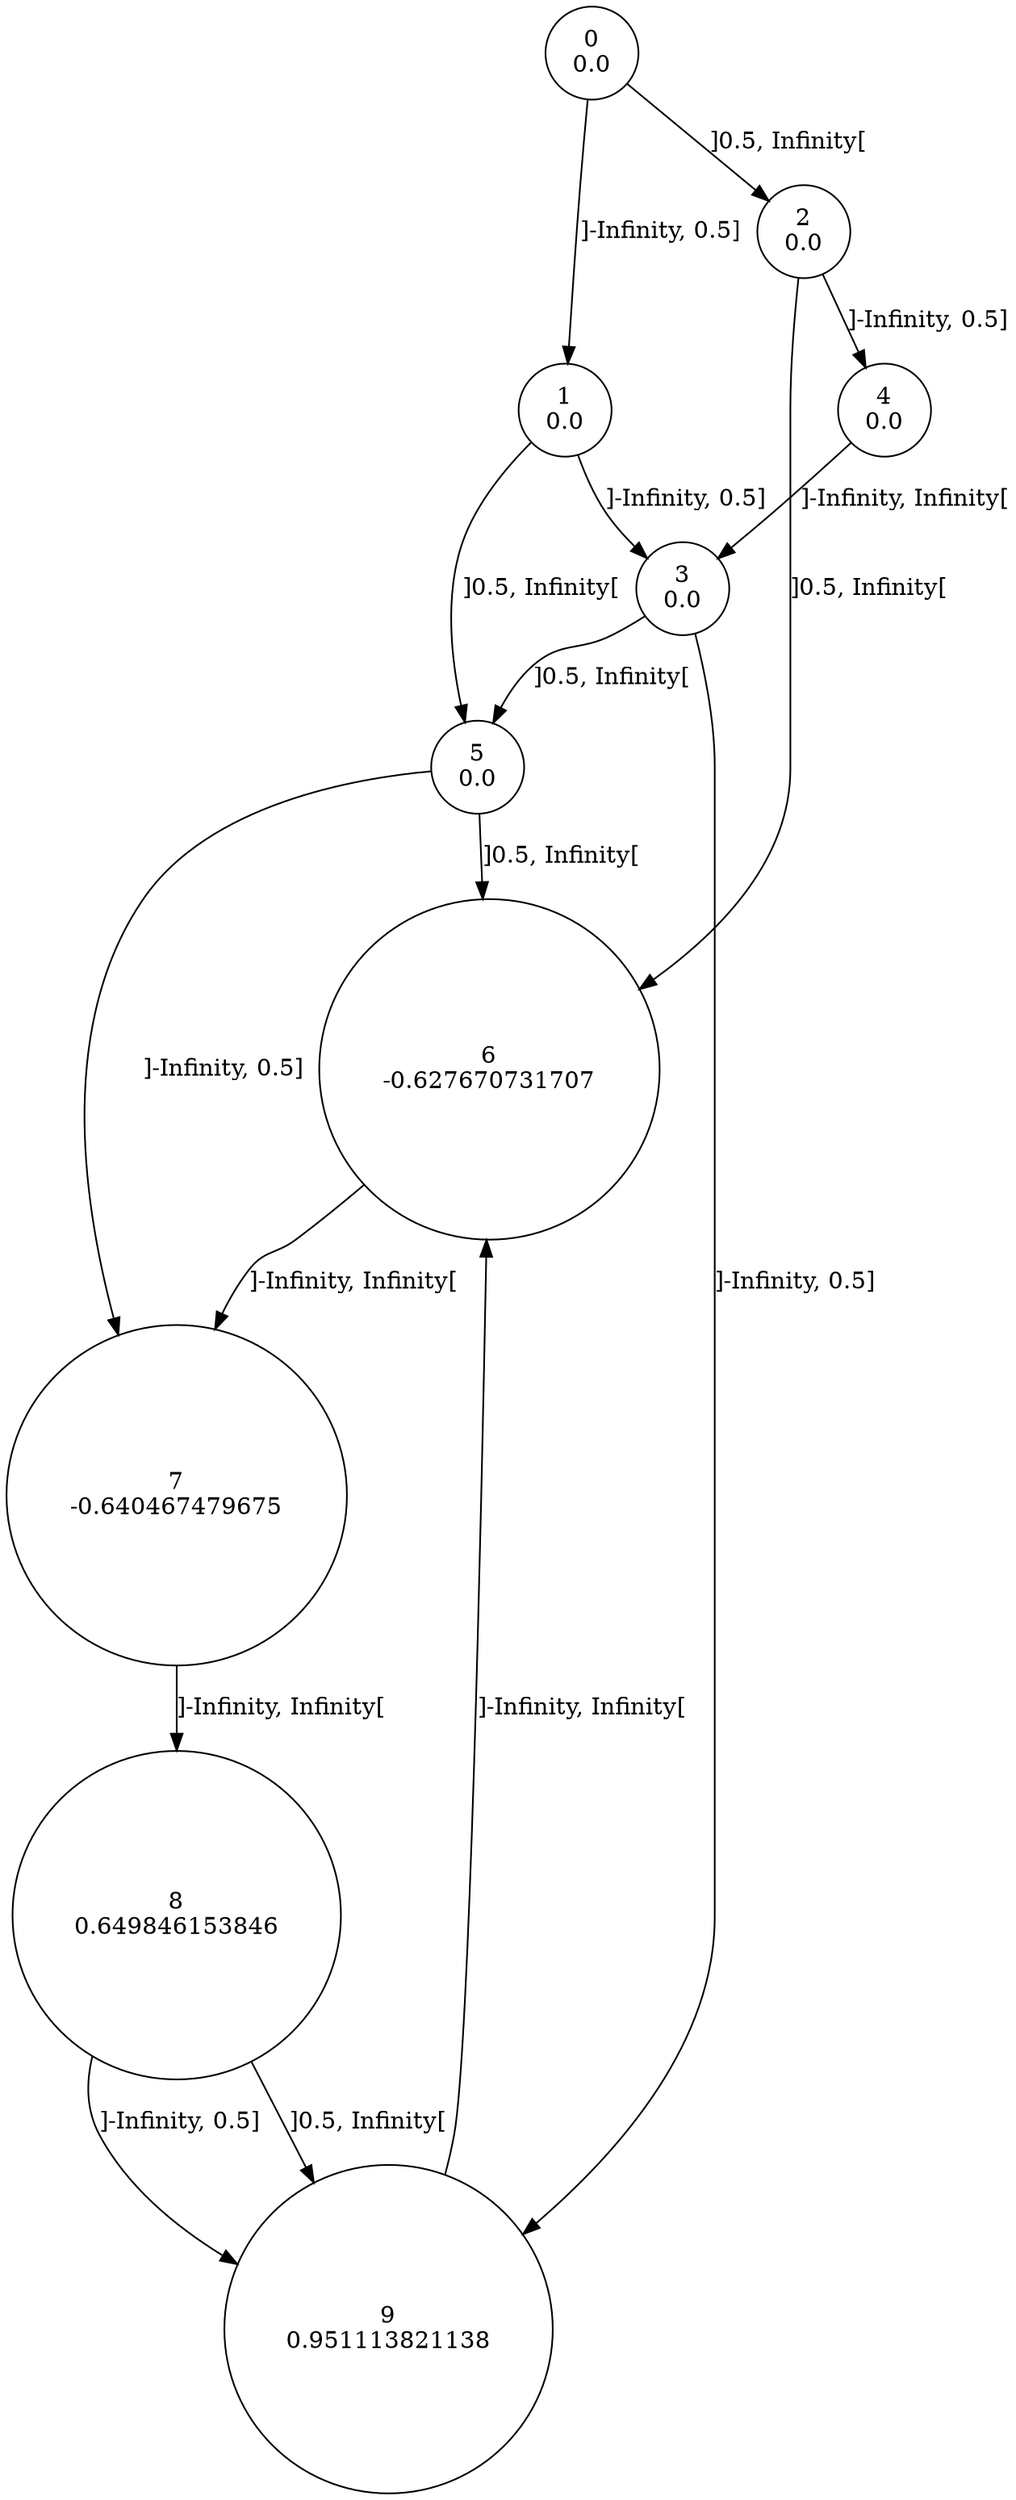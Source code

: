 digraph a {
0 [shape=circle, label="0\n0.0"];
	0 -> 1 [label="]-Infinity, 0.5]"];
	0 -> 2 [label="]0.5, Infinity["];
1 [shape=circle, label="1\n0.0"];
	1 -> 3 [label="]-Infinity, 0.5]"];
	1 -> 5 [label="]0.5, Infinity["];
2 [shape=circle, label="2\n0.0"];
	2 -> 4 [label="]-Infinity, 0.5]"];
	2 -> 6 [label="]0.5, Infinity["];
3 [shape=circle, label="3\n0.0"];
	3 -> 9 [label="]-Infinity, 0.5]"];
	3 -> 5 [label="]0.5, Infinity["];
4 [shape=circle, label="4\n0.0"];
	4 -> 3 [label="]-Infinity, Infinity["];
5 [shape=circle, label="5\n0.0"];
	5 -> 7 [label="]-Infinity, 0.5]"];
	5 -> 6 [label="]0.5, Infinity["];
6 [shape=circle, label="6\n-0.627670731707"];
	6 -> 7 [label="]-Infinity, Infinity["];
7 [shape=circle, label="7\n-0.640467479675"];
	7 -> 8 [label="]-Infinity, Infinity["];
8 [shape=circle, label="8\n0.649846153846"];
	8 -> 9 [label="]-Infinity, 0.5]"];
	8 -> 9 [label="]0.5, Infinity["];
9 [shape=circle, label="9\n0.951113821138"];
	9 -> 6 [label="]-Infinity, Infinity["];
}